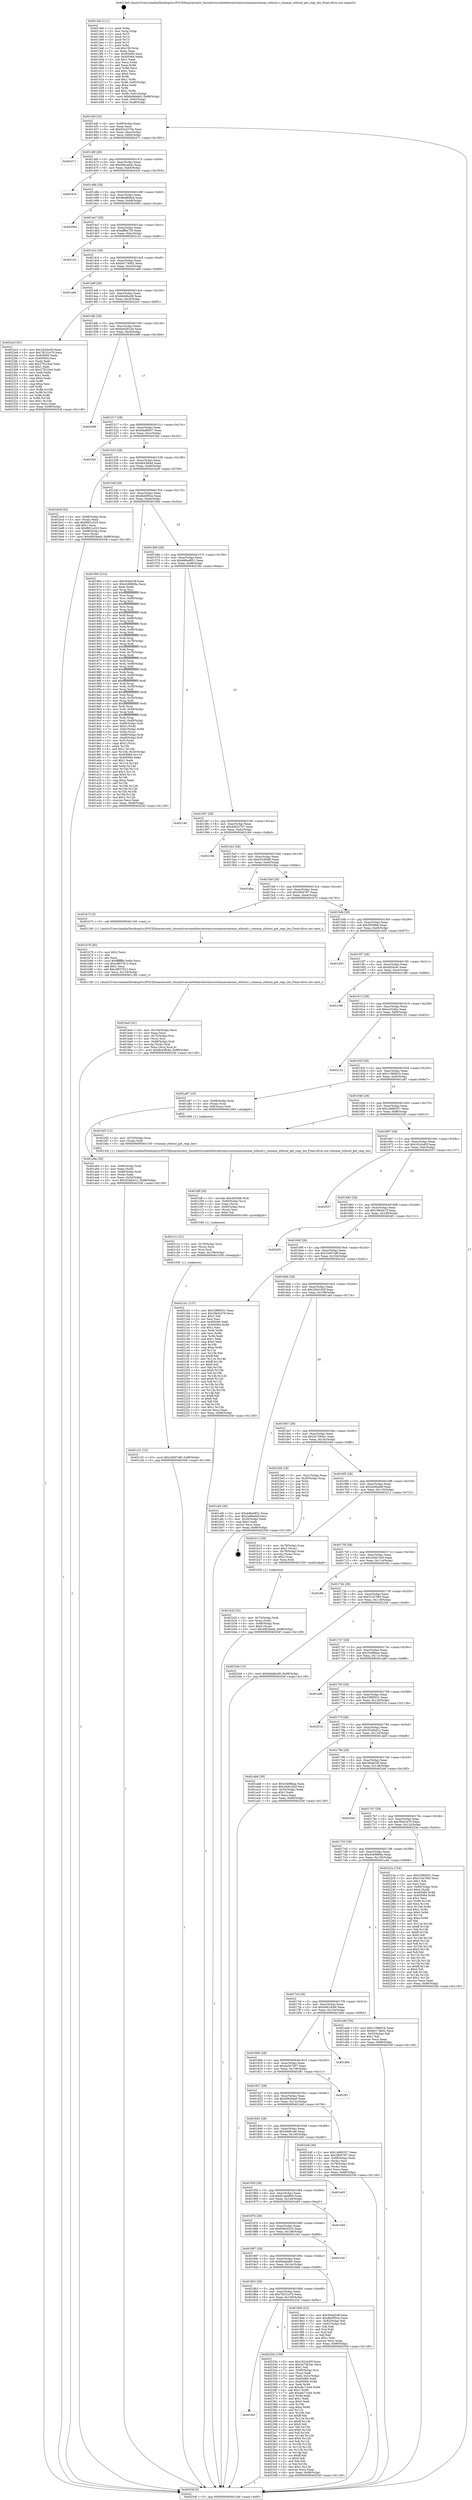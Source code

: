 digraph "0x4013e0" {
  label = "0x4013e0 (/mnt/c/Users/mathe/Desktop/tcc/POCII/binaries/extr_linuxdriversnetethernetstmicrostmmacstmmac_ethtool.c_stmmac_ethtool_get_regs_len_Final-ollvm.out::main(0))"
  labelloc = "t"
  node[shape=record]

  Entry [label="",width=0.3,height=0.3,shape=circle,fillcolor=black,style=filled]
  "0x40144f" [label="{
     0x40144f [32]\l
     | [instrs]\l
     &nbsp;&nbsp;0x40144f \<+6\>: mov -0x98(%rbp),%eax\l
     &nbsp;&nbsp;0x401455 \<+2\>: mov %eax,%ecx\l
     &nbsp;&nbsp;0x401457 \<+6\>: sub $0x92e2270e,%ecx\l
     &nbsp;&nbsp;0x40145d \<+6\>: mov %eax,-0xac(%rbp)\l
     &nbsp;&nbsp;0x401463 \<+6\>: mov %ecx,-0xb0(%rbp)\l
     &nbsp;&nbsp;0x401469 \<+6\>: je 0000000000402471 \<main+0x1091\>\l
  }"]
  "0x402471" [label="{
     0x402471\l
  }", style=dashed]
  "0x40146f" [label="{
     0x40146f [28]\l
     | [instrs]\l
     &nbsp;&nbsp;0x40146f \<+5\>: jmp 0000000000401474 \<main+0x94\>\l
     &nbsp;&nbsp;0x401474 \<+6\>: mov -0xac(%rbp),%eax\l
     &nbsp;&nbsp;0x40147a \<+5\>: sub $0x94bca64c,%eax\l
     &nbsp;&nbsp;0x40147f \<+6\>: mov %eax,-0xb4(%rbp)\l
     &nbsp;&nbsp;0x401485 \<+6\>: je 0000000000402434 \<main+0x1054\>\l
  }"]
  Exit [label="",width=0.3,height=0.3,shape=circle,fillcolor=black,style=filled,peripheries=2]
  "0x402434" [label="{
     0x402434\l
  }", style=dashed]
  "0x40148b" [label="{
     0x40148b [28]\l
     | [instrs]\l
     &nbsp;&nbsp;0x40148b \<+5\>: jmp 0000000000401490 \<main+0xb0\>\l
     &nbsp;&nbsp;0x401490 \<+6\>: mov -0xac(%rbp),%eax\l
     &nbsp;&nbsp;0x401496 \<+5\>: sub $0x9bd806ed,%eax\l
     &nbsp;&nbsp;0x40149b \<+6\>: mov %eax,-0xb8(%rbp)\l
     &nbsp;&nbsp;0x4014a1 \<+6\>: je 0000000000402084 \<main+0xca4\>\l
  }"]
  "0x4018cf" [label="{
     0x4018cf\l
  }", style=dashed]
  "0x402084" [label="{
     0x402084\l
  }", style=dashed]
  "0x4014a7" [label="{
     0x4014a7 [28]\l
     | [instrs]\l
     &nbsp;&nbsp;0x4014a7 \<+5\>: jmp 00000000004014ac \<main+0xcc\>\l
     &nbsp;&nbsp;0x4014ac \<+6\>: mov -0xac(%rbp),%eax\l
     &nbsp;&nbsp;0x4014b2 \<+5\>: sub $0xaff6a729,%eax\l
     &nbsp;&nbsp;0x4014b7 \<+6\>: mov %eax,-0xbc(%rbp)\l
     &nbsp;&nbsp;0x4014bd \<+6\>: je 0000000000402141 \<main+0xd61\>\l
  }"]
  "0x40233e" [label="{
     0x40233e [159]\l
     | [instrs]\l
     &nbsp;&nbsp;0x40233e \<+5\>: mov $0x182cb45f,%eax\l
     &nbsp;&nbsp;0x402343 \<+5\>: mov $0x2a7583ac,%ecx\l
     &nbsp;&nbsp;0x402348 \<+2\>: mov $0x1,%dl\l
     &nbsp;&nbsp;0x40234a \<+7\>: mov -0x90(%rbp),%rsi\l
     &nbsp;&nbsp;0x402351 \<+2\>: mov (%rsi),%edi\l
     &nbsp;&nbsp;0x402353 \<+3\>: mov %edi,-0x2c(%rbp)\l
     &nbsp;&nbsp;0x402356 \<+7\>: mov 0x405060,%edi\l
     &nbsp;&nbsp;0x40235d \<+8\>: mov 0x405064,%r8d\l
     &nbsp;&nbsp;0x402365 \<+3\>: mov %edi,%r9d\l
     &nbsp;&nbsp;0x402368 \<+7\>: sub $0xafa71444,%r9d\l
     &nbsp;&nbsp;0x40236f \<+4\>: sub $0x1,%r9d\l
     &nbsp;&nbsp;0x402373 \<+7\>: add $0xafa71444,%r9d\l
     &nbsp;&nbsp;0x40237a \<+4\>: imul %r9d,%edi\l
     &nbsp;&nbsp;0x40237e \<+3\>: and $0x1,%edi\l
     &nbsp;&nbsp;0x402381 \<+3\>: cmp $0x0,%edi\l
     &nbsp;&nbsp;0x402384 \<+4\>: sete %r10b\l
     &nbsp;&nbsp;0x402388 \<+4\>: cmp $0xa,%r8d\l
     &nbsp;&nbsp;0x40238c \<+4\>: setl %r11b\l
     &nbsp;&nbsp;0x402390 \<+3\>: mov %r10b,%bl\l
     &nbsp;&nbsp;0x402393 \<+3\>: xor $0xff,%bl\l
     &nbsp;&nbsp;0x402396 \<+3\>: mov %r11b,%r14b\l
     &nbsp;&nbsp;0x402399 \<+4\>: xor $0xff,%r14b\l
     &nbsp;&nbsp;0x40239d \<+3\>: xor $0x0,%dl\l
     &nbsp;&nbsp;0x4023a0 \<+3\>: mov %bl,%r15b\l
     &nbsp;&nbsp;0x4023a3 \<+4\>: and $0x0,%r15b\l
     &nbsp;&nbsp;0x4023a7 \<+3\>: and %dl,%r10b\l
     &nbsp;&nbsp;0x4023aa \<+3\>: mov %r14b,%r12b\l
     &nbsp;&nbsp;0x4023ad \<+4\>: and $0x0,%r12b\l
     &nbsp;&nbsp;0x4023b1 \<+3\>: and %dl,%r11b\l
     &nbsp;&nbsp;0x4023b4 \<+3\>: or %r10b,%r15b\l
     &nbsp;&nbsp;0x4023b7 \<+3\>: or %r11b,%r12b\l
     &nbsp;&nbsp;0x4023ba \<+3\>: xor %r12b,%r15b\l
     &nbsp;&nbsp;0x4023bd \<+3\>: or %r14b,%bl\l
     &nbsp;&nbsp;0x4023c0 \<+3\>: xor $0xff,%bl\l
     &nbsp;&nbsp;0x4023c3 \<+3\>: or $0x0,%dl\l
     &nbsp;&nbsp;0x4023c6 \<+2\>: and %dl,%bl\l
     &nbsp;&nbsp;0x4023c8 \<+3\>: or %bl,%r15b\l
     &nbsp;&nbsp;0x4023cb \<+4\>: test $0x1,%r15b\l
     &nbsp;&nbsp;0x4023cf \<+3\>: cmovne %ecx,%eax\l
     &nbsp;&nbsp;0x4023d2 \<+6\>: mov %eax,-0x98(%rbp)\l
     &nbsp;&nbsp;0x4023d8 \<+5\>: jmp 000000000040254f \<main+0x116f\>\l
  }"]
  "0x402141" [label="{
     0x402141\l
  }", style=dashed]
  "0x4014c3" [label="{
     0x4014c3 [28]\l
     | [instrs]\l
     &nbsp;&nbsp;0x4014c3 \<+5\>: jmp 00000000004014c8 \<main+0xe8\>\l
     &nbsp;&nbsp;0x4014c8 \<+6\>: mov -0xac(%rbp),%eax\l
     &nbsp;&nbsp;0x4014ce \<+5\>: sub $0xb0174b02,%eax\l
     &nbsp;&nbsp;0x4014d3 \<+6\>: mov %eax,-0xc0(%rbp)\l
     &nbsp;&nbsp;0x4014d9 \<+6\>: je 0000000000401a66 \<main+0x686\>\l
  }"]
  "0x401c31" [label="{
     0x401c31 [15]\l
     | [instrs]\l
     &nbsp;&nbsp;0x401c31 \<+10\>: movl $0x1b007a8f,-0x98(%rbp)\l
     &nbsp;&nbsp;0x401c3b \<+5\>: jmp 000000000040254f \<main+0x116f\>\l
  }"]
  "0x401a66" [label="{
     0x401a66\l
  }", style=dashed]
  "0x4014df" [label="{
     0x4014df [28]\l
     | [instrs]\l
     &nbsp;&nbsp;0x4014df \<+5\>: jmp 00000000004014e4 \<main+0x104\>\l
     &nbsp;&nbsp;0x4014e4 \<+6\>: mov -0xac(%rbp),%eax\l
     &nbsp;&nbsp;0x4014ea \<+5\>: sub $0xbbddba38,%eax\l
     &nbsp;&nbsp;0x4014ef \<+6\>: mov %eax,-0xc4(%rbp)\l
     &nbsp;&nbsp;0x4014f5 \<+6\>: je 00000000004022e3 \<main+0xf03\>\l
  }"]
  "0x401c1c" [label="{
     0x401c1c [21]\l
     | [instrs]\l
     &nbsp;&nbsp;0x401c1c \<+4\>: mov -0x70(%rbp),%rcx\l
     &nbsp;&nbsp;0x401c20 \<+3\>: mov (%rcx),%rcx\l
     &nbsp;&nbsp;0x401c23 \<+3\>: mov %rcx,%rdi\l
     &nbsp;&nbsp;0x401c26 \<+6\>: mov %eax,-0x158(%rbp)\l
     &nbsp;&nbsp;0x401c2c \<+5\>: call 0000000000401030 \<free@plt\>\l
     | [calls]\l
     &nbsp;&nbsp;0x401030 \{1\} (unknown)\l
  }"]
  "0x4022e3" [label="{
     0x4022e3 [91]\l
     | [instrs]\l
     &nbsp;&nbsp;0x4022e3 \<+5\>: mov $0x182cb45f,%eax\l
     &nbsp;&nbsp;0x4022e8 \<+5\>: mov $0x78231e79,%ecx\l
     &nbsp;&nbsp;0x4022ed \<+7\>: mov 0x405060,%edx\l
     &nbsp;&nbsp;0x4022f4 \<+7\>: mov 0x405064,%esi\l
     &nbsp;&nbsp;0x4022fb \<+2\>: mov %edx,%edi\l
     &nbsp;&nbsp;0x4022fd \<+6\>: add $0x27f223ed,%edi\l
     &nbsp;&nbsp;0x402303 \<+3\>: sub $0x1,%edi\l
     &nbsp;&nbsp;0x402306 \<+6\>: sub $0x27f223ed,%edi\l
     &nbsp;&nbsp;0x40230c \<+3\>: imul %edi,%edx\l
     &nbsp;&nbsp;0x40230f \<+3\>: and $0x1,%edx\l
     &nbsp;&nbsp;0x402312 \<+3\>: cmp $0x0,%edx\l
     &nbsp;&nbsp;0x402315 \<+4\>: sete %r8b\l
     &nbsp;&nbsp;0x402319 \<+3\>: cmp $0xa,%esi\l
     &nbsp;&nbsp;0x40231c \<+4\>: setl %r9b\l
     &nbsp;&nbsp;0x402320 \<+3\>: mov %r8b,%r10b\l
     &nbsp;&nbsp;0x402323 \<+3\>: and %r9b,%r10b\l
     &nbsp;&nbsp;0x402326 \<+3\>: xor %r9b,%r8b\l
     &nbsp;&nbsp;0x402329 \<+3\>: or %r8b,%r10b\l
     &nbsp;&nbsp;0x40232c \<+4\>: test $0x1,%r10b\l
     &nbsp;&nbsp;0x402330 \<+3\>: cmovne %ecx,%eax\l
     &nbsp;&nbsp;0x402333 \<+6\>: mov %eax,-0x98(%rbp)\l
     &nbsp;&nbsp;0x402339 \<+5\>: jmp 000000000040254f \<main+0x116f\>\l
  }"]
  "0x4014fb" [label="{
     0x4014fb [28]\l
     | [instrs]\l
     &nbsp;&nbsp;0x4014fb \<+5\>: jmp 0000000000401500 \<main+0x120\>\l
     &nbsp;&nbsp;0x401500 \<+6\>: mov -0xac(%rbp),%eax\l
     &nbsp;&nbsp;0x401506 \<+5\>: sub $0xbed28144,%eax\l
     &nbsp;&nbsp;0x40150b \<+6\>: mov %eax,-0xc8(%rbp)\l
     &nbsp;&nbsp;0x401511 \<+6\>: je 0000000000402496 \<main+0x10b6\>\l
  }"]
  "0x401bff" [label="{
     0x401bff [29]\l
     | [instrs]\l
     &nbsp;&nbsp;0x401bff \<+10\>: movabs $0x4030d6,%rdi\l
     &nbsp;&nbsp;0x401c09 \<+4\>: mov -0x60(%rbp),%rcx\l
     &nbsp;&nbsp;0x401c0d \<+2\>: mov %eax,(%rcx)\l
     &nbsp;&nbsp;0x401c0f \<+4\>: mov -0x60(%rbp),%rcx\l
     &nbsp;&nbsp;0x401c13 \<+2\>: mov (%rcx),%esi\l
     &nbsp;&nbsp;0x401c15 \<+2\>: mov $0x0,%al\l
     &nbsp;&nbsp;0x401c17 \<+5\>: call 0000000000401040 \<printf@plt\>\l
     | [calls]\l
     &nbsp;&nbsp;0x401040 \{1\} (unknown)\l
  }"]
  "0x402496" [label="{
     0x402496\l
  }", style=dashed]
  "0x401517" [label="{
     0x401517 [28]\l
     | [instrs]\l
     &nbsp;&nbsp;0x401517 \<+5\>: jmp 000000000040151c \<main+0x13c\>\l
     &nbsp;&nbsp;0x40151c \<+6\>: mov -0xac(%rbp),%eax\l
     &nbsp;&nbsp;0x401522 \<+5\>: sub $0xd4af6927,%eax\l
     &nbsp;&nbsp;0x401527 \<+6\>: mov %eax,-0xcc(%rbp)\l
     &nbsp;&nbsp;0x40152d \<+6\>: je 0000000000401fe2 \<main+0xc02\>\l
  }"]
  "0x401ba0" [label="{
     0x401ba0 [41]\l
     | [instrs]\l
     &nbsp;&nbsp;0x401ba0 \<+6\>: mov -0x154(%rbp),%ecx\l
     &nbsp;&nbsp;0x401ba6 \<+3\>: imul %eax,%ecx\l
     &nbsp;&nbsp;0x401ba9 \<+4\>: mov -0x70(%rbp),%rsi\l
     &nbsp;&nbsp;0x401bad \<+3\>: mov (%rsi),%rsi\l
     &nbsp;&nbsp;0x401bb0 \<+4\>: mov -0x68(%rbp),%rdi\l
     &nbsp;&nbsp;0x401bb4 \<+3\>: movslq (%rdi),%rdi\l
     &nbsp;&nbsp;0x401bb7 \<+3\>: mov %ecx,(%rsi,%rdi,4)\l
     &nbsp;&nbsp;0x401bba \<+10\>: movl $0xdb43fb4d,-0x98(%rbp)\l
     &nbsp;&nbsp;0x401bc4 \<+5\>: jmp 000000000040254f \<main+0x116f\>\l
  }"]
  "0x401fe2" [label="{
     0x401fe2\l
  }", style=dashed]
  "0x401533" [label="{
     0x401533 [28]\l
     | [instrs]\l
     &nbsp;&nbsp;0x401533 \<+5\>: jmp 0000000000401538 \<main+0x158\>\l
     &nbsp;&nbsp;0x401538 \<+6\>: mov -0xac(%rbp),%eax\l
     &nbsp;&nbsp;0x40153e \<+5\>: sub $0xdb43fb4d,%eax\l
     &nbsp;&nbsp;0x401543 \<+6\>: mov %eax,-0xd0(%rbp)\l
     &nbsp;&nbsp;0x401549 \<+6\>: je 0000000000401bc9 \<main+0x7e9\>\l
  }"]
  "0x401b78" [label="{
     0x401b78 [40]\l
     | [instrs]\l
     &nbsp;&nbsp;0x401b78 \<+5\>: mov $0x2,%ecx\l
     &nbsp;&nbsp;0x401b7d \<+1\>: cltd\l
     &nbsp;&nbsp;0x401b7e \<+2\>: idiv %ecx\l
     &nbsp;&nbsp;0x401b80 \<+6\>: imul $0xfffffffe,%edx,%ecx\l
     &nbsp;&nbsp;0x401b86 \<+6\>: sub $0xc9837812,%ecx\l
     &nbsp;&nbsp;0x401b8c \<+3\>: add $0x1,%ecx\l
     &nbsp;&nbsp;0x401b8f \<+6\>: add $0xc9837812,%ecx\l
     &nbsp;&nbsp;0x401b95 \<+6\>: mov %ecx,-0x154(%rbp)\l
     &nbsp;&nbsp;0x401b9b \<+5\>: call 0000000000401160 \<next_i\>\l
     | [calls]\l
     &nbsp;&nbsp;0x401160 \{1\} (/mnt/c/Users/mathe/Desktop/tcc/POCII/binaries/extr_linuxdriversnetethernetstmicrostmmacstmmac_ethtool.c_stmmac_ethtool_get_regs_len_Final-ollvm.out::next_i)\l
  }"]
  "0x401bc9" [label="{
     0x401bc9 [42]\l
     | [instrs]\l
     &nbsp;&nbsp;0x401bc9 \<+4\>: mov -0x68(%rbp),%rax\l
     &nbsp;&nbsp;0x401bcd \<+2\>: mov (%rax),%ecx\l
     &nbsp;&nbsp;0x401bcf \<+6\>: add $0xf681a325,%ecx\l
     &nbsp;&nbsp;0x401bd5 \<+3\>: add $0x1,%ecx\l
     &nbsp;&nbsp;0x401bd8 \<+6\>: sub $0xf681a325,%ecx\l
     &nbsp;&nbsp;0x401bde \<+4\>: mov -0x68(%rbp),%rax\l
     &nbsp;&nbsp;0x401be2 \<+2\>: mov %ecx,(%rax)\l
     &nbsp;&nbsp;0x401be4 \<+10\>: movl $0x4f929ae9,-0x98(%rbp)\l
     &nbsp;&nbsp;0x401bee \<+5\>: jmp 000000000040254f \<main+0x116f\>\l
  }"]
  "0x40154f" [label="{
     0x40154f [28]\l
     | [instrs]\l
     &nbsp;&nbsp;0x40154f \<+5\>: jmp 0000000000401554 \<main+0x174\>\l
     &nbsp;&nbsp;0x401554 \<+6\>: mov -0xac(%rbp),%eax\l
     &nbsp;&nbsp;0x40155a \<+5\>: sub $0xdbd5f5ce,%eax\l
     &nbsp;&nbsp;0x40155f \<+6\>: mov %eax,-0xd4(%rbp)\l
     &nbsp;&nbsp;0x401565 \<+6\>: je 000000000040190e \<main+0x52e\>\l
  }"]
  "0x401b2f" [label="{
     0x401b2f [32]\l
     | [instrs]\l
     &nbsp;&nbsp;0x401b2f \<+4\>: mov -0x70(%rbp),%rdi\l
     &nbsp;&nbsp;0x401b33 \<+3\>: mov %rax,(%rdi)\l
     &nbsp;&nbsp;0x401b36 \<+4\>: mov -0x68(%rbp),%rax\l
     &nbsp;&nbsp;0x401b3a \<+6\>: movl $0x0,(%rax)\l
     &nbsp;&nbsp;0x401b40 \<+10\>: movl $0x4f929ae9,-0x98(%rbp)\l
     &nbsp;&nbsp;0x401b4a \<+5\>: jmp 000000000040254f \<main+0x116f\>\l
  }"]
  "0x40190e" [label="{
     0x40190e [314]\l
     | [instrs]\l
     &nbsp;&nbsp;0x40190e \<+5\>: mov $0x364af19f,%eax\l
     &nbsp;&nbsp;0x401913 \<+5\>: mov $0x4269866a,%ecx\l
     &nbsp;&nbsp;0x401918 \<+2\>: xor %edx,%edx\l
     &nbsp;&nbsp;0x40191a \<+3\>: mov %rsp,%rsi\l
     &nbsp;&nbsp;0x40191d \<+4\>: add $0xfffffffffffffff0,%rsi\l
     &nbsp;&nbsp;0x401921 \<+3\>: mov %rsi,%rsp\l
     &nbsp;&nbsp;0x401924 \<+7\>: mov %rsi,-0x90(%rbp)\l
     &nbsp;&nbsp;0x40192b \<+3\>: mov %rsp,%rsi\l
     &nbsp;&nbsp;0x40192e \<+4\>: add $0xfffffffffffffff0,%rsi\l
     &nbsp;&nbsp;0x401932 \<+3\>: mov %rsi,%rsp\l
     &nbsp;&nbsp;0x401935 \<+3\>: mov %rsp,%rdi\l
     &nbsp;&nbsp;0x401938 \<+4\>: add $0xfffffffffffffff0,%rdi\l
     &nbsp;&nbsp;0x40193c \<+3\>: mov %rdi,%rsp\l
     &nbsp;&nbsp;0x40193f \<+7\>: mov %rdi,-0x88(%rbp)\l
     &nbsp;&nbsp;0x401946 \<+3\>: mov %rsp,%rdi\l
     &nbsp;&nbsp;0x401949 \<+4\>: add $0xfffffffffffffff0,%rdi\l
     &nbsp;&nbsp;0x40194d \<+3\>: mov %rdi,%rsp\l
     &nbsp;&nbsp;0x401950 \<+4\>: mov %rdi,-0x80(%rbp)\l
     &nbsp;&nbsp;0x401954 \<+3\>: mov %rsp,%rdi\l
     &nbsp;&nbsp;0x401957 \<+4\>: add $0xfffffffffffffff0,%rdi\l
     &nbsp;&nbsp;0x40195b \<+3\>: mov %rdi,%rsp\l
     &nbsp;&nbsp;0x40195e \<+4\>: mov %rdi,-0x78(%rbp)\l
     &nbsp;&nbsp;0x401962 \<+3\>: mov %rsp,%rdi\l
     &nbsp;&nbsp;0x401965 \<+4\>: add $0xfffffffffffffff0,%rdi\l
     &nbsp;&nbsp;0x401969 \<+3\>: mov %rdi,%rsp\l
     &nbsp;&nbsp;0x40196c \<+4\>: mov %rdi,-0x70(%rbp)\l
     &nbsp;&nbsp;0x401970 \<+3\>: mov %rsp,%rdi\l
     &nbsp;&nbsp;0x401973 \<+4\>: add $0xfffffffffffffff0,%rdi\l
     &nbsp;&nbsp;0x401977 \<+3\>: mov %rdi,%rsp\l
     &nbsp;&nbsp;0x40197a \<+4\>: mov %rdi,-0x68(%rbp)\l
     &nbsp;&nbsp;0x40197e \<+3\>: mov %rsp,%rdi\l
     &nbsp;&nbsp;0x401981 \<+4\>: add $0xfffffffffffffff0,%rdi\l
     &nbsp;&nbsp;0x401985 \<+3\>: mov %rdi,%rsp\l
     &nbsp;&nbsp;0x401988 \<+4\>: mov %rdi,-0x60(%rbp)\l
     &nbsp;&nbsp;0x40198c \<+3\>: mov %rsp,%rdi\l
     &nbsp;&nbsp;0x40198f \<+4\>: add $0xfffffffffffffff0,%rdi\l
     &nbsp;&nbsp;0x401993 \<+3\>: mov %rdi,%rsp\l
     &nbsp;&nbsp;0x401996 \<+4\>: mov %rdi,-0x58(%rbp)\l
     &nbsp;&nbsp;0x40199a \<+3\>: mov %rsp,%rdi\l
     &nbsp;&nbsp;0x40199d \<+4\>: add $0xfffffffffffffff0,%rdi\l
     &nbsp;&nbsp;0x4019a1 \<+3\>: mov %rdi,%rsp\l
     &nbsp;&nbsp;0x4019a4 \<+4\>: mov %rdi,-0x50(%rbp)\l
     &nbsp;&nbsp;0x4019a8 \<+3\>: mov %rsp,%rdi\l
     &nbsp;&nbsp;0x4019ab \<+4\>: add $0xfffffffffffffff0,%rdi\l
     &nbsp;&nbsp;0x4019af \<+3\>: mov %rdi,%rsp\l
     &nbsp;&nbsp;0x4019b2 \<+4\>: mov %rdi,-0x48(%rbp)\l
     &nbsp;&nbsp;0x4019b6 \<+3\>: mov %rsp,%rdi\l
     &nbsp;&nbsp;0x4019b9 \<+4\>: add $0xfffffffffffffff0,%rdi\l
     &nbsp;&nbsp;0x4019bd \<+3\>: mov %rdi,%rsp\l
     &nbsp;&nbsp;0x4019c0 \<+4\>: mov %rdi,-0x40(%rbp)\l
     &nbsp;&nbsp;0x4019c4 \<+7\>: mov -0x90(%rbp),%rdi\l
     &nbsp;&nbsp;0x4019cb \<+6\>: movl $0x0,(%rdi)\l
     &nbsp;&nbsp;0x4019d1 \<+7\>: mov -0x9c(%rbp),%r8d\l
     &nbsp;&nbsp;0x4019d8 \<+3\>: mov %r8d,(%rsi)\l
     &nbsp;&nbsp;0x4019db \<+7\>: mov -0x88(%rbp),%rdi\l
     &nbsp;&nbsp;0x4019e2 \<+7\>: mov -0xa8(%rbp),%r9\l
     &nbsp;&nbsp;0x4019e9 \<+3\>: mov %r9,(%rdi)\l
     &nbsp;&nbsp;0x4019ec \<+3\>: cmpl $0x2,(%rsi)\l
     &nbsp;&nbsp;0x4019ef \<+4\>: setne %r10b\l
     &nbsp;&nbsp;0x4019f3 \<+4\>: and $0x1,%r10b\l
     &nbsp;&nbsp;0x4019f7 \<+4\>: mov %r10b,-0x35(%rbp)\l
     &nbsp;&nbsp;0x4019fb \<+8\>: mov 0x405060,%r11d\l
     &nbsp;&nbsp;0x401a03 \<+7\>: mov 0x405064,%ebx\l
     &nbsp;&nbsp;0x401a0a \<+3\>: sub $0x1,%edx\l
     &nbsp;&nbsp;0x401a0d \<+3\>: mov %r11d,%r14d\l
     &nbsp;&nbsp;0x401a10 \<+3\>: add %edx,%r14d\l
     &nbsp;&nbsp;0x401a13 \<+4\>: imul %r14d,%r11d\l
     &nbsp;&nbsp;0x401a17 \<+4\>: and $0x1,%r11d\l
     &nbsp;&nbsp;0x401a1b \<+4\>: cmp $0x0,%r11d\l
     &nbsp;&nbsp;0x401a1f \<+4\>: sete %r10b\l
     &nbsp;&nbsp;0x401a23 \<+3\>: cmp $0xa,%ebx\l
     &nbsp;&nbsp;0x401a26 \<+4\>: setl %r15b\l
     &nbsp;&nbsp;0x401a2a \<+3\>: mov %r10b,%r12b\l
     &nbsp;&nbsp;0x401a2d \<+3\>: and %r15b,%r12b\l
     &nbsp;&nbsp;0x401a30 \<+3\>: xor %r15b,%r10b\l
     &nbsp;&nbsp;0x401a33 \<+3\>: or %r10b,%r12b\l
     &nbsp;&nbsp;0x401a36 \<+4\>: test $0x1,%r12b\l
     &nbsp;&nbsp;0x401a3a \<+3\>: cmovne %ecx,%eax\l
     &nbsp;&nbsp;0x401a3d \<+6\>: mov %eax,-0x98(%rbp)\l
     &nbsp;&nbsp;0x401a43 \<+5\>: jmp 000000000040254f \<main+0x116f\>\l
  }"]
  "0x40156b" [label="{
     0x40156b [28]\l
     | [instrs]\l
     &nbsp;&nbsp;0x40156b \<+5\>: jmp 0000000000401570 \<main+0x190\>\l
     &nbsp;&nbsp;0x401570 \<+6\>: mov -0xac(%rbp),%eax\l
     &nbsp;&nbsp;0x401576 \<+5\>: sub $0xdd6ed851,%eax\l
     &nbsp;&nbsp;0x40157b \<+6\>: mov %eax,-0xd8(%rbp)\l
     &nbsp;&nbsp;0x401581 \<+6\>: je 000000000040218e \<main+0xdae\>\l
  }"]
  "0x401a9a" [label="{
     0x401a9a [30]\l
     | [instrs]\l
     &nbsp;&nbsp;0x401a9a \<+4\>: mov -0x80(%rbp),%rdi\l
     &nbsp;&nbsp;0x401a9e \<+2\>: mov %eax,(%rdi)\l
     &nbsp;&nbsp;0x401aa0 \<+4\>: mov -0x80(%rbp),%rdi\l
     &nbsp;&nbsp;0x401aa4 \<+2\>: mov (%rdi),%eax\l
     &nbsp;&nbsp;0x401aa6 \<+3\>: mov %eax,-0x34(%rbp)\l
     &nbsp;&nbsp;0x401aa9 \<+10\>: movl $0x352bb412,-0x98(%rbp)\l
     &nbsp;&nbsp;0x401ab3 \<+5\>: jmp 000000000040254f \<main+0x116f\>\l
  }"]
  "0x40218e" [label="{
     0x40218e\l
  }", style=dashed]
  "0x401587" [label="{
     0x401587 [28]\l
     | [instrs]\l
     &nbsp;&nbsp;0x401587 \<+5\>: jmp 000000000040158c \<main+0x1ac\>\l
     &nbsp;&nbsp;0x40158c \<+6\>: mov -0xac(%rbp),%eax\l
     &nbsp;&nbsp;0x401592 \<+5\>: sub $0xdd9227b7,%eax\l
     &nbsp;&nbsp;0x401597 \<+6\>: mov %eax,-0xdc(%rbp)\l
     &nbsp;&nbsp;0x40159d \<+6\>: je 000000000040219d \<main+0xdbd\>\l
  }"]
  "0x4013e0" [label="{
     0x4013e0 [111]\l
     | [instrs]\l
     &nbsp;&nbsp;0x4013e0 \<+1\>: push %rbp\l
     &nbsp;&nbsp;0x4013e1 \<+3\>: mov %rsp,%rbp\l
     &nbsp;&nbsp;0x4013e4 \<+2\>: push %r15\l
     &nbsp;&nbsp;0x4013e6 \<+2\>: push %r14\l
     &nbsp;&nbsp;0x4013e8 \<+2\>: push %r13\l
     &nbsp;&nbsp;0x4013ea \<+2\>: push %r12\l
     &nbsp;&nbsp;0x4013ec \<+1\>: push %rbx\l
     &nbsp;&nbsp;0x4013ed \<+7\>: sub $0x158,%rsp\l
     &nbsp;&nbsp;0x4013f4 \<+2\>: xor %eax,%eax\l
     &nbsp;&nbsp;0x4013f6 \<+7\>: mov 0x405060,%ecx\l
     &nbsp;&nbsp;0x4013fd \<+7\>: mov 0x405064,%edx\l
     &nbsp;&nbsp;0x401404 \<+3\>: sub $0x1,%eax\l
     &nbsp;&nbsp;0x401407 \<+3\>: mov %ecx,%r8d\l
     &nbsp;&nbsp;0x40140a \<+3\>: add %eax,%r8d\l
     &nbsp;&nbsp;0x40140d \<+4\>: imul %r8d,%ecx\l
     &nbsp;&nbsp;0x401411 \<+3\>: and $0x1,%ecx\l
     &nbsp;&nbsp;0x401414 \<+3\>: cmp $0x0,%ecx\l
     &nbsp;&nbsp;0x401417 \<+4\>: sete %r9b\l
     &nbsp;&nbsp;0x40141b \<+4\>: and $0x1,%r9b\l
     &nbsp;&nbsp;0x40141f \<+7\>: mov %r9b,-0x92(%rbp)\l
     &nbsp;&nbsp;0x401426 \<+3\>: cmp $0xa,%edx\l
     &nbsp;&nbsp;0x401429 \<+4\>: setl %r9b\l
     &nbsp;&nbsp;0x40142d \<+4\>: and $0x1,%r9b\l
     &nbsp;&nbsp;0x401431 \<+7\>: mov %r9b,-0x91(%rbp)\l
     &nbsp;&nbsp;0x401438 \<+10\>: movl $0x6dddafe5,-0x98(%rbp)\l
     &nbsp;&nbsp;0x401442 \<+6\>: mov %edi,-0x9c(%rbp)\l
     &nbsp;&nbsp;0x401448 \<+7\>: mov %rsi,-0xa8(%rbp)\l
  }"]
  "0x40219d" [label="{
     0x40219d\l
  }", style=dashed]
  "0x4015a3" [label="{
     0x4015a3 [28]\l
     | [instrs]\l
     &nbsp;&nbsp;0x4015a3 \<+5\>: jmp 00000000004015a8 \<main+0x1c8\>\l
     &nbsp;&nbsp;0x4015a8 \<+6\>: mov -0xac(%rbp),%eax\l
     &nbsp;&nbsp;0x4015ae \<+5\>: sub $0xe3439df0,%eax\l
     &nbsp;&nbsp;0x4015b3 \<+6\>: mov %eax,-0xe0(%rbp)\l
     &nbsp;&nbsp;0x4015b9 \<+6\>: je 0000000000401dba \<main+0x9da\>\l
  }"]
  "0x40254f" [label="{
     0x40254f [5]\l
     | [instrs]\l
     &nbsp;&nbsp;0x40254f \<+5\>: jmp 000000000040144f \<main+0x6f\>\l
  }"]
  "0x401dba" [label="{
     0x401dba\l
  }", style=dashed]
  "0x4015bf" [label="{
     0x4015bf [28]\l
     | [instrs]\l
     &nbsp;&nbsp;0x4015bf \<+5\>: jmp 00000000004015c4 \<main+0x1e4\>\l
     &nbsp;&nbsp;0x4015c4 \<+6\>: mov -0xac(%rbp),%eax\l
     &nbsp;&nbsp;0x4015ca \<+5\>: sub $0x2804787,%eax\l
     &nbsp;&nbsp;0x4015cf \<+6\>: mov %eax,-0xe4(%rbp)\l
     &nbsp;&nbsp;0x4015d5 \<+6\>: je 0000000000401b73 \<main+0x793\>\l
  }"]
  "0x4018b3" [label="{
     0x4018b3 [28]\l
     | [instrs]\l
     &nbsp;&nbsp;0x4018b3 \<+5\>: jmp 00000000004018b8 \<main+0x4d8\>\l
     &nbsp;&nbsp;0x4018b8 \<+6\>: mov -0xac(%rbp),%eax\l
     &nbsp;&nbsp;0x4018be \<+5\>: sub $0x78231e79,%eax\l
     &nbsp;&nbsp;0x4018c3 \<+6\>: mov %eax,-0x150(%rbp)\l
     &nbsp;&nbsp;0x4018c9 \<+6\>: je 000000000040233e \<main+0xf5e\>\l
  }"]
  "0x401b73" [label="{
     0x401b73 [5]\l
     | [instrs]\l
     &nbsp;&nbsp;0x401b73 \<+5\>: call 0000000000401160 \<next_i\>\l
     | [calls]\l
     &nbsp;&nbsp;0x401160 \{1\} (/mnt/c/Users/mathe/Desktop/tcc/POCII/binaries/extr_linuxdriversnetethernetstmicrostmmacstmmac_ethtool.c_stmmac_ethtool_get_regs_len_Final-ollvm.out::next_i)\l
  }"]
  "0x4015db" [label="{
     0x4015db [28]\l
     | [instrs]\l
     &nbsp;&nbsp;0x4015db \<+5\>: jmp 00000000004015e0 \<main+0x200\>\l
     &nbsp;&nbsp;0x4015e0 \<+6\>: mov -0xac(%rbp),%eax\l
     &nbsp;&nbsp;0x4015e6 \<+5\>: sub $0x5950fe8,%eax\l
     &nbsp;&nbsp;0x4015eb \<+6\>: mov %eax,-0xe8(%rbp)\l
     &nbsp;&nbsp;0x4015f1 \<+6\>: je 0000000000401d55 \<main+0x975\>\l
  }"]
  "0x4018d9" [label="{
     0x4018d9 [53]\l
     | [instrs]\l
     &nbsp;&nbsp;0x4018d9 \<+5\>: mov $0x364af19f,%eax\l
     &nbsp;&nbsp;0x4018de \<+5\>: mov $0xdbd5f5ce,%ecx\l
     &nbsp;&nbsp;0x4018e3 \<+6\>: mov -0x92(%rbp),%dl\l
     &nbsp;&nbsp;0x4018e9 \<+7\>: mov -0x91(%rbp),%sil\l
     &nbsp;&nbsp;0x4018f0 \<+3\>: mov %dl,%dil\l
     &nbsp;&nbsp;0x4018f3 \<+3\>: and %sil,%dil\l
     &nbsp;&nbsp;0x4018f6 \<+3\>: xor %sil,%dl\l
     &nbsp;&nbsp;0x4018f9 \<+3\>: or %dl,%dil\l
     &nbsp;&nbsp;0x4018fc \<+4\>: test $0x1,%dil\l
     &nbsp;&nbsp;0x401900 \<+3\>: cmovne %ecx,%eax\l
     &nbsp;&nbsp;0x401903 \<+6\>: mov %eax,-0x98(%rbp)\l
     &nbsp;&nbsp;0x401909 \<+5\>: jmp 000000000040254f \<main+0x116f\>\l
  }"]
  "0x401d55" [label="{
     0x401d55\l
  }", style=dashed]
  "0x4015f7" [label="{
     0x4015f7 [28]\l
     | [instrs]\l
     &nbsp;&nbsp;0x4015f7 \<+5\>: jmp 00000000004015fc \<main+0x21c\>\l
     &nbsp;&nbsp;0x4015fc \<+6\>: mov -0xac(%rbp),%eax\l
     &nbsp;&nbsp;0x401602 \<+5\>: sub $0xaf2dcdc,%eax\l
     &nbsp;&nbsp;0x401607 \<+6\>: mov %eax,-0xec(%rbp)\l
     &nbsp;&nbsp;0x40160d \<+6\>: je 0000000000401c96 \<main+0x8b6\>\l
  }"]
  "0x401897" [label="{
     0x401897 [28]\l
     | [instrs]\l
     &nbsp;&nbsp;0x401897 \<+5\>: jmp 000000000040189c \<main+0x4bc\>\l
     &nbsp;&nbsp;0x40189c \<+6\>: mov -0xac(%rbp),%eax\l
     &nbsp;&nbsp;0x4018a2 \<+5\>: sub $0x6dddafe5,%eax\l
     &nbsp;&nbsp;0x4018a7 \<+6\>: mov %eax,-0x14c(%rbp)\l
     &nbsp;&nbsp;0x4018ad \<+6\>: je 00000000004018d9 \<main+0x4f9\>\l
  }"]
  "0x401c96" [label="{
     0x401c96\l
  }", style=dashed]
  "0x401613" [label="{
     0x401613 [28]\l
     | [instrs]\l
     &nbsp;&nbsp;0x401613 \<+5\>: jmp 0000000000401618 \<main+0x238\>\l
     &nbsp;&nbsp;0x401618 \<+6\>: mov -0xac(%rbp),%eax\l
     &nbsp;&nbsp;0x40161e \<+5\>: sub $0xec024ba,%eax\l
     &nbsp;&nbsp;0x401623 \<+6\>: mov %eax,-0xf0(%rbp)\l
     &nbsp;&nbsp;0x401629 \<+6\>: je 0000000000402132 \<main+0xd52\>\l
  }"]
  "0x401c40" [label="{
     0x401c40\l
  }", style=dashed]
  "0x402132" [label="{
     0x402132\l
  }", style=dashed]
  "0x40162f" [label="{
     0x40162f [28]\l
     | [instrs]\l
     &nbsp;&nbsp;0x40162f \<+5\>: jmp 0000000000401634 \<main+0x254\>\l
     &nbsp;&nbsp;0x401634 \<+6\>: mov -0xac(%rbp),%eax\l
     &nbsp;&nbsp;0x40163a \<+5\>: sub $0x1108661b,%eax\l
     &nbsp;&nbsp;0x40163f \<+6\>: mov %eax,-0xf4(%rbp)\l
     &nbsp;&nbsp;0x401645 \<+6\>: je 0000000000401a87 \<main+0x6a7\>\l
  }"]
  "0x40187b" [label="{
     0x40187b [28]\l
     | [instrs]\l
     &nbsp;&nbsp;0x40187b \<+5\>: jmp 0000000000401880 \<main+0x4a0\>\l
     &nbsp;&nbsp;0x401880 \<+6\>: mov -0xac(%rbp),%eax\l
     &nbsp;&nbsp;0x401886 \<+5\>: sub $0x638c0220,%eax\l
     &nbsp;&nbsp;0x40188b \<+6\>: mov %eax,-0x148(%rbp)\l
     &nbsp;&nbsp;0x401891 \<+6\>: je 0000000000401c40 \<main+0x860\>\l
  }"]
  "0x401a87" [label="{
     0x401a87 [19]\l
     | [instrs]\l
     &nbsp;&nbsp;0x401a87 \<+7\>: mov -0x88(%rbp),%rax\l
     &nbsp;&nbsp;0x401a8e \<+3\>: mov (%rax),%rax\l
     &nbsp;&nbsp;0x401a91 \<+4\>: mov 0x8(%rax),%rdi\l
     &nbsp;&nbsp;0x401a95 \<+5\>: call 0000000000401060 \<atoi@plt\>\l
     | [calls]\l
     &nbsp;&nbsp;0x401060 \{1\} (unknown)\l
  }"]
  "0x40164b" [label="{
     0x40164b [28]\l
     | [instrs]\l
     &nbsp;&nbsp;0x40164b \<+5\>: jmp 0000000000401650 \<main+0x270\>\l
     &nbsp;&nbsp;0x401650 \<+6\>: mov -0xac(%rbp),%eax\l
     &nbsp;&nbsp;0x401656 \<+5\>: sub $0x14660357,%eax\l
     &nbsp;&nbsp;0x40165b \<+6\>: mov %eax,-0xf8(%rbp)\l
     &nbsp;&nbsp;0x401661 \<+6\>: je 0000000000401bf3 \<main+0x813\>\l
  }"]
  "0x401e83" [label="{
     0x401e83\l
  }", style=dashed]
  "0x401bf3" [label="{
     0x401bf3 [12]\l
     | [instrs]\l
     &nbsp;&nbsp;0x401bf3 \<+4\>: mov -0x70(%rbp),%rax\l
     &nbsp;&nbsp;0x401bf7 \<+3\>: mov (%rax),%rdi\l
     &nbsp;&nbsp;0x401bfa \<+5\>: call 00000000004013c0 \<stmmac_ethtool_get_regs_len\>\l
     | [calls]\l
     &nbsp;&nbsp;0x4013c0 \{1\} (/mnt/c/Users/mathe/Desktop/tcc/POCII/binaries/extr_linuxdriversnetethernetstmicrostmmacstmmac_ethtool.c_stmmac_ethtool_get_regs_len_Final-ollvm.out::stmmac_ethtool_get_regs_len)\l
  }"]
  "0x401667" [label="{
     0x401667 [28]\l
     | [instrs]\l
     &nbsp;&nbsp;0x401667 \<+5\>: jmp 000000000040166c \<main+0x28c\>\l
     &nbsp;&nbsp;0x40166c \<+6\>: mov -0xac(%rbp),%eax\l
     &nbsp;&nbsp;0x401672 \<+5\>: sub $0x182cb45f,%eax\l
     &nbsp;&nbsp;0x401677 \<+6\>: mov %eax,-0xfc(%rbp)\l
     &nbsp;&nbsp;0x40167d \<+6\>: je 0000000000402537 \<main+0x1157\>\l
  }"]
  "0x40185f" [label="{
     0x40185f [28]\l
     | [instrs]\l
     &nbsp;&nbsp;0x40185f \<+5\>: jmp 0000000000401864 \<main+0x484\>\l
     &nbsp;&nbsp;0x401864 \<+6\>: mov -0xac(%rbp),%eax\l
     &nbsp;&nbsp;0x40186a \<+5\>: sub $0x61ab485d,%eax\l
     &nbsp;&nbsp;0x40186f \<+6\>: mov %eax,-0x144(%rbp)\l
     &nbsp;&nbsp;0x401875 \<+6\>: je 0000000000401e83 \<main+0xaa3\>\l
  }"]
  "0x402537" [label="{
     0x402537\l
  }", style=dashed]
  "0x401683" [label="{
     0x401683 [28]\l
     | [instrs]\l
     &nbsp;&nbsp;0x401683 \<+5\>: jmp 0000000000401688 \<main+0x2a8\>\l
     &nbsp;&nbsp;0x401688 \<+6\>: mov -0xac(%rbp),%eax\l
     &nbsp;&nbsp;0x40168e \<+5\>: sub $0x19844c7f,%eax\l
     &nbsp;&nbsp;0x401693 \<+6\>: mov %eax,-0x100(%rbp)\l
     &nbsp;&nbsp;0x401699 \<+6\>: je 00000000004024f1 \<main+0x1111\>\l
  }"]
  "0x401e65" [label="{
     0x401e65\l
  }", style=dashed]
  "0x4024f1" [label="{
     0x4024f1\l
  }", style=dashed]
  "0x40169f" [label="{
     0x40169f [28]\l
     | [instrs]\l
     &nbsp;&nbsp;0x40169f \<+5\>: jmp 00000000004016a4 \<main+0x2c4\>\l
     &nbsp;&nbsp;0x4016a4 \<+6\>: mov -0xac(%rbp),%eax\l
     &nbsp;&nbsp;0x4016aa \<+5\>: sub $0x1b007a8f,%eax\l
     &nbsp;&nbsp;0x4016af \<+6\>: mov %eax,-0x104(%rbp)\l
     &nbsp;&nbsp;0x4016b5 \<+6\>: je 00000000004021b1 \<main+0xdd1\>\l
  }"]
  "0x401843" [label="{
     0x401843 [28]\l
     | [instrs]\l
     &nbsp;&nbsp;0x401843 \<+5\>: jmp 0000000000401848 \<main+0x468\>\l
     &nbsp;&nbsp;0x401848 \<+6\>: mov -0xac(%rbp),%eax\l
     &nbsp;&nbsp;0x40184e \<+5\>: sub $0x5d6fccd0,%eax\l
     &nbsp;&nbsp;0x401853 \<+6\>: mov %eax,-0x140(%rbp)\l
     &nbsp;&nbsp;0x401859 \<+6\>: je 0000000000401e65 \<main+0xa85\>\l
  }"]
  "0x4021b1" [label="{
     0x4021b1 [137]\l
     | [instrs]\l
     &nbsp;&nbsp;0x4021b1 \<+5\>: mov $0x33f69531,%eax\l
     &nbsp;&nbsp;0x4021b6 \<+5\>: mov $0x3f4d1b79,%ecx\l
     &nbsp;&nbsp;0x4021bb \<+2\>: mov $0x1,%dl\l
     &nbsp;&nbsp;0x4021bd \<+2\>: xor %esi,%esi\l
     &nbsp;&nbsp;0x4021bf \<+7\>: mov 0x405060,%edi\l
     &nbsp;&nbsp;0x4021c6 \<+8\>: mov 0x405064,%r8d\l
     &nbsp;&nbsp;0x4021ce \<+3\>: sub $0x1,%esi\l
     &nbsp;&nbsp;0x4021d1 \<+3\>: mov %edi,%r9d\l
     &nbsp;&nbsp;0x4021d4 \<+3\>: add %esi,%r9d\l
     &nbsp;&nbsp;0x4021d7 \<+4\>: imul %r9d,%edi\l
     &nbsp;&nbsp;0x4021db \<+3\>: and $0x1,%edi\l
     &nbsp;&nbsp;0x4021de \<+3\>: cmp $0x0,%edi\l
     &nbsp;&nbsp;0x4021e1 \<+4\>: sete %r10b\l
     &nbsp;&nbsp;0x4021e5 \<+4\>: cmp $0xa,%r8d\l
     &nbsp;&nbsp;0x4021e9 \<+4\>: setl %r11b\l
     &nbsp;&nbsp;0x4021ed \<+3\>: mov %r10b,%bl\l
     &nbsp;&nbsp;0x4021f0 \<+3\>: xor $0xff,%bl\l
     &nbsp;&nbsp;0x4021f3 \<+3\>: mov %r11b,%r14b\l
     &nbsp;&nbsp;0x4021f6 \<+4\>: xor $0xff,%r14b\l
     &nbsp;&nbsp;0x4021fa \<+3\>: xor $0x0,%dl\l
     &nbsp;&nbsp;0x4021fd \<+3\>: mov %bl,%r15b\l
     &nbsp;&nbsp;0x402200 \<+4\>: and $0x0,%r15b\l
     &nbsp;&nbsp;0x402204 \<+3\>: and %dl,%r10b\l
     &nbsp;&nbsp;0x402207 \<+3\>: mov %r14b,%r12b\l
     &nbsp;&nbsp;0x40220a \<+4\>: and $0x0,%r12b\l
     &nbsp;&nbsp;0x40220e \<+3\>: and %dl,%r11b\l
     &nbsp;&nbsp;0x402211 \<+3\>: or %r10b,%r15b\l
     &nbsp;&nbsp;0x402214 \<+3\>: or %r11b,%r12b\l
     &nbsp;&nbsp;0x402217 \<+3\>: xor %r12b,%r15b\l
     &nbsp;&nbsp;0x40221a \<+3\>: or %r14b,%bl\l
     &nbsp;&nbsp;0x40221d \<+3\>: xor $0xff,%bl\l
     &nbsp;&nbsp;0x402220 \<+3\>: or $0x0,%dl\l
     &nbsp;&nbsp;0x402223 \<+2\>: and %dl,%bl\l
     &nbsp;&nbsp;0x402225 \<+3\>: or %bl,%r15b\l
     &nbsp;&nbsp;0x402228 \<+4\>: test $0x1,%r15b\l
     &nbsp;&nbsp;0x40222c \<+3\>: cmovne %ecx,%eax\l
     &nbsp;&nbsp;0x40222f \<+6\>: mov %eax,-0x98(%rbp)\l
     &nbsp;&nbsp;0x402235 \<+5\>: jmp 000000000040254f \<main+0x116f\>\l
  }"]
  "0x4016bb" [label="{
     0x4016bb [28]\l
     | [instrs]\l
     &nbsp;&nbsp;0x4016bb \<+5\>: jmp 00000000004016c0 \<main+0x2e0\>\l
     &nbsp;&nbsp;0x4016c0 \<+6\>: mov -0xac(%rbp),%eax\l
     &nbsp;&nbsp;0x4016c6 \<+5\>: sub $0x2840182f,%eax\l
     &nbsp;&nbsp;0x4016cb \<+6\>: mov %eax,-0x108(%rbp)\l
     &nbsp;&nbsp;0x4016d1 \<+6\>: je 0000000000401af4 \<main+0x714\>\l
  }"]
  "0x401b4f" [label="{
     0x401b4f [36]\l
     | [instrs]\l
     &nbsp;&nbsp;0x401b4f \<+5\>: mov $0x14660357,%eax\l
     &nbsp;&nbsp;0x401b54 \<+5\>: mov $0x2804787,%ecx\l
     &nbsp;&nbsp;0x401b59 \<+4\>: mov -0x68(%rbp),%rdx\l
     &nbsp;&nbsp;0x401b5d \<+2\>: mov (%rdx),%esi\l
     &nbsp;&nbsp;0x401b5f \<+4\>: mov -0x78(%rbp),%rdx\l
     &nbsp;&nbsp;0x401b63 \<+2\>: cmp (%rdx),%esi\l
     &nbsp;&nbsp;0x401b65 \<+3\>: cmovl %ecx,%eax\l
     &nbsp;&nbsp;0x401b68 \<+6\>: mov %eax,-0x98(%rbp)\l
     &nbsp;&nbsp;0x401b6e \<+5\>: jmp 000000000040254f \<main+0x116f\>\l
  }"]
  "0x401af4" [label="{
     0x401af4 [30]\l
     | [instrs]\l
     &nbsp;&nbsp;0x401af4 \<+5\>: mov $0xdd6ed851,%eax\l
     &nbsp;&nbsp;0x401af9 \<+5\>: mov $0x2e66addf,%ecx\l
     &nbsp;&nbsp;0x401afe \<+3\>: mov -0x34(%rbp),%edx\l
     &nbsp;&nbsp;0x401b01 \<+3\>: cmp $0x0,%edx\l
     &nbsp;&nbsp;0x401b04 \<+3\>: cmove %ecx,%eax\l
     &nbsp;&nbsp;0x401b07 \<+6\>: mov %eax,-0x98(%rbp)\l
     &nbsp;&nbsp;0x401b0d \<+5\>: jmp 000000000040254f \<main+0x116f\>\l
  }"]
  "0x4016d7" [label="{
     0x4016d7 [28]\l
     | [instrs]\l
     &nbsp;&nbsp;0x4016d7 \<+5\>: jmp 00000000004016dc \<main+0x2fc\>\l
     &nbsp;&nbsp;0x4016dc \<+6\>: mov -0xac(%rbp),%eax\l
     &nbsp;&nbsp;0x4016e2 \<+5\>: sub $0x2a7583ac,%eax\l
     &nbsp;&nbsp;0x4016e7 \<+6\>: mov %eax,-0x10c(%rbp)\l
     &nbsp;&nbsp;0x4016ed \<+6\>: je 00000000004023dd \<main+0xffd\>\l
  }"]
  "0x401827" [label="{
     0x401827 [28]\l
     | [instrs]\l
     &nbsp;&nbsp;0x401827 \<+5\>: jmp 000000000040182c \<main+0x44c\>\l
     &nbsp;&nbsp;0x40182c \<+6\>: mov -0xac(%rbp),%eax\l
     &nbsp;&nbsp;0x401832 \<+5\>: sub $0x4f929ae9,%eax\l
     &nbsp;&nbsp;0x401837 \<+6\>: mov %eax,-0x13c(%rbp)\l
     &nbsp;&nbsp;0x40183d \<+6\>: je 0000000000401b4f \<main+0x76f\>\l
  }"]
  "0x4023dd" [label="{
     0x4023dd [18]\l
     | [instrs]\l
     &nbsp;&nbsp;0x4023dd \<+3\>: mov -0x2c(%rbp),%eax\l
     &nbsp;&nbsp;0x4023e0 \<+4\>: lea -0x28(%rbp),%rsp\l
     &nbsp;&nbsp;0x4023e4 \<+1\>: pop %rbx\l
     &nbsp;&nbsp;0x4023e5 \<+2\>: pop %r12\l
     &nbsp;&nbsp;0x4023e7 \<+2\>: pop %r13\l
     &nbsp;&nbsp;0x4023e9 \<+2\>: pop %r14\l
     &nbsp;&nbsp;0x4023eb \<+2\>: pop %r15\l
     &nbsp;&nbsp;0x4023ed \<+1\>: pop %rbp\l
     &nbsp;&nbsp;0x4023ee \<+1\>: ret\l
  }"]
  "0x4016f3" [label="{
     0x4016f3 [28]\l
     | [instrs]\l
     &nbsp;&nbsp;0x4016f3 \<+5\>: jmp 00000000004016f8 \<main+0x318\>\l
     &nbsp;&nbsp;0x4016f8 \<+6\>: mov -0xac(%rbp),%eax\l
     &nbsp;&nbsp;0x4016fe \<+5\>: sub $0x2e66addf,%eax\l
     &nbsp;&nbsp;0x401703 \<+6\>: mov %eax,-0x110(%rbp)\l
     &nbsp;&nbsp;0x401709 \<+6\>: je 0000000000401b12 \<main+0x732\>\l
  }"]
  "0x401ff1" [label="{
     0x401ff1\l
  }", style=dashed]
  "0x401b12" [label="{
     0x401b12 [29]\l
     | [instrs]\l
     &nbsp;&nbsp;0x401b12 \<+4\>: mov -0x78(%rbp),%rax\l
     &nbsp;&nbsp;0x401b16 \<+6\>: movl $0x1,(%rax)\l
     &nbsp;&nbsp;0x401b1c \<+4\>: mov -0x78(%rbp),%rax\l
     &nbsp;&nbsp;0x401b20 \<+3\>: movslq (%rax),%rax\l
     &nbsp;&nbsp;0x401b23 \<+4\>: shl $0x2,%rax\l
     &nbsp;&nbsp;0x401b27 \<+3\>: mov %rax,%rdi\l
     &nbsp;&nbsp;0x401b2a \<+5\>: call 0000000000401050 \<malloc@plt\>\l
     | [calls]\l
     &nbsp;&nbsp;0x401050 \{1\} (unknown)\l
  }"]
  "0x40170f" [label="{
     0x40170f [28]\l
     | [instrs]\l
     &nbsp;&nbsp;0x40170f \<+5\>: jmp 0000000000401714 \<main+0x334\>\l
     &nbsp;&nbsp;0x401714 \<+6\>: mov -0xac(%rbp),%eax\l
     &nbsp;&nbsp;0x40171a \<+5\>: sub $0x304e7a43,%eax\l
     &nbsp;&nbsp;0x40171f \<+6\>: mov %eax,-0x114(%rbp)\l
     &nbsp;&nbsp;0x401725 \<+6\>: je 0000000000401f0c \<main+0xb2c\>\l
  }"]
  "0x40180b" [label="{
     0x40180b [28]\l
     | [instrs]\l
     &nbsp;&nbsp;0x40180b \<+5\>: jmp 0000000000401810 \<main+0x430\>\l
     &nbsp;&nbsp;0x401810 \<+6\>: mov -0xac(%rbp),%eax\l
     &nbsp;&nbsp;0x401816 \<+5\>: sub $0x4a5b7d57,%eax\l
     &nbsp;&nbsp;0x40181b \<+6\>: mov %eax,-0x138(%rbp)\l
     &nbsp;&nbsp;0x401821 \<+6\>: je 0000000000401ff1 \<main+0xc11\>\l
  }"]
  "0x401f0c" [label="{
     0x401f0c\l
  }", style=dashed]
  "0x40172b" [label="{
     0x40172b [28]\l
     | [instrs]\l
     &nbsp;&nbsp;0x40172b \<+5\>: jmp 0000000000401730 \<main+0x350\>\l
     &nbsp;&nbsp;0x401730 \<+6\>: mov -0xac(%rbp),%eax\l
     &nbsp;&nbsp;0x401736 \<+5\>: sub $0x315e7f60,%eax\l
     &nbsp;&nbsp;0x40173b \<+6\>: mov %eax,-0x118(%rbp)\l
     &nbsp;&nbsp;0x401741 \<+6\>: je 00000000004022d4 \<main+0xef4\>\l
  }"]
  "0x401d64" [label="{
     0x401d64\l
  }", style=dashed]
  "0x4022d4" [label="{
     0x4022d4 [15]\l
     | [instrs]\l
     &nbsp;&nbsp;0x4022d4 \<+10\>: movl $0xbbddba38,-0x98(%rbp)\l
     &nbsp;&nbsp;0x4022de \<+5\>: jmp 000000000040254f \<main+0x116f\>\l
  }"]
  "0x401747" [label="{
     0x401747 [28]\l
     | [instrs]\l
     &nbsp;&nbsp;0x401747 \<+5\>: jmp 000000000040174c \<main+0x36c\>\l
     &nbsp;&nbsp;0x40174c \<+6\>: mov -0xac(%rbp),%eax\l
     &nbsp;&nbsp;0x401752 \<+5\>: sub $0x33ef8baa,%eax\l
     &nbsp;&nbsp;0x401757 \<+6\>: mov %eax,-0x11c(%rbp)\l
     &nbsp;&nbsp;0x40175d \<+6\>: je 0000000000401ad6 \<main+0x6f6\>\l
  }"]
  "0x4017ef" [label="{
     0x4017ef [28]\l
     | [instrs]\l
     &nbsp;&nbsp;0x4017ef \<+5\>: jmp 00000000004017f4 \<main+0x414\>\l
     &nbsp;&nbsp;0x4017f4 \<+6\>: mov -0xac(%rbp),%eax\l
     &nbsp;&nbsp;0x4017fa \<+5\>: sub $0x4481dcb0,%eax\l
     &nbsp;&nbsp;0x4017ff \<+6\>: mov %eax,-0x134(%rbp)\l
     &nbsp;&nbsp;0x401805 \<+6\>: je 0000000000401d64 \<main+0x984\>\l
  }"]
  "0x401ad6" [label="{
     0x401ad6\l
  }", style=dashed]
  "0x401763" [label="{
     0x401763 [28]\l
     | [instrs]\l
     &nbsp;&nbsp;0x401763 \<+5\>: jmp 0000000000401768 \<main+0x388\>\l
     &nbsp;&nbsp;0x401768 \<+6\>: mov -0xac(%rbp),%eax\l
     &nbsp;&nbsp;0x40176e \<+5\>: sub $0x33f69531,%eax\l
     &nbsp;&nbsp;0x401773 \<+6\>: mov %eax,-0x120(%rbp)\l
     &nbsp;&nbsp;0x401779 \<+6\>: je 000000000040251b \<main+0x113b\>\l
  }"]
  "0x401a48" [label="{
     0x401a48 [30]\l
     | [instrs]\l
     &nbsp;&nbsp;0x401a48 \<+5\>: mov $0x1108661b,%eax\l
     &nbsp;&nbsp;0x401a4d \<+5\>: mov $0xb0174b02,%ecx\l
     &nbsp;&nbsp;0x401a52 \<+3\>: mov -0x35(%rbp),%dl\l
     &nbsp;&nbsp;0x401a55 \<+3\>: test $0x1,%dl\l
     &nbsp;&nbsp;0x401a58 \<+3\>: cmovne %ecx,%eax\l
     &nbsp;&nbsp;0x401a5b \<+6\>: mov %eax,-0x98(%rbp)\l
     &nbsp;&nbsp;0x401a61 \<+5\>: jmp 000000000040254f \<main+0x116f\>\l
  }"]
  "0x40251b" [label="{
     0x40251b\l
  }", style=dashed]
  "0x40177f" [label="{
     0x40177f [28]\l
     | [instrs]\l
     &nbsp;&nbsp;0x40177f \<+5\>: jmp 0000000000401784 \<main+0x3a4\>\l
     &nbsp;&nbsp;0x401784 \<+6\>: mov -0xac(%rbp),%eax\l
     &nbsp;&nbsp;0x40178a \<+5\>: sub $0x352bb412,%eax\l
     &nbsp;&nbsp;0x40178f \<+6\>: mov %eax,-0x124(%rbp)\l
     &nbsp;&nbsp;0x401795 \<+6\>: je 0000000000401ab8 \<main+0x6d8\>\l
  }"]
  "0x4017d3" [label="{
     0x4017d3 [28]\l
     | [instrs]\l
     &nbsp;&nbsp;0x4017d3 \<+5\>: jmp 00000000004017d8 \<main+0x3f8\>\l
     &nbsp;&nbsp;0x4017d8 \<+6\>: mov -0xac(%rbp),%eax\l
     &nbsp;&nbsp;0x4017de \<+5\>: sub $0x4269866a,%eax\l
     &nbsp;&nbsp;0x4017e3 \<+6\>: mov %eax,-0x130(%rbp)\l
     &nbsp;&nbsp;0x4017e9 \<+6\>: je 0000000000401a48 \<main+0x668\>\l
  }"]
  "0x401ab8" [label="{
     0x401ab8 [30]\l
     | [instrs]\l
     &nbsp;&nbsp;0x401ab8 \<+5\>: mov $0x33ef8baa,%eax\l
     &nbsp;&nbsp;0x401abd \<+5\>: mov $0x2840182f,%ecx\l
     &nbsp;&nbsp;0x401ac2 \<+3\>: mov -0x34(%rbp),%edx\l
     &nbsp;&nbsp;0x401ac5 \<+3\>: cmp $0x1,%edx\l
     &nbsp;&nbsp;0x401ac8 \<+3\>: cmovl %ecx,%eax\l
     &nbsp;&nbsp;0x401acb \<+6\>: mov %eax,-0x98(%rbp)\l
     &nbsp;&nbsp;0x401ad1 \<+5\>: jmp 000000000040254f \<main+0x116f\>\l
  }"]
  "0x40179b" [label="{
     0x40179b [28]\l
     | [instrs]\l
     &nbsp;&nbsp;0x40179b \<+5\>: jmp 00000000004017a0 \<main+0x3c0\>\l
     &nbsp;&nbsp;0x4017a0 \<+6\>: mov -0xac(%rbp),%eax\l
     &nbsp;&nbsp;0x4017a6 \<+5\>: sub $0x364af19f,%eax\l
     &nbsp;&nbsp;0x4017ab \<+6\>: mov %eax,-0x128(%rbp)\l
     &nbsp;&nbsp;0x4017b1 \<+6\>: je 00000000004023ef \<main+0x100f\>\l
  }"]
  "0x40223a" [label="{
     0x40223a [154]\l
     | [instrs]\l
     &nbsp;&nbsp;0x40223a \<+5\>: mov $0x33f69531,%eax\l
     &nbsp;&nbsp;0x40223f \<+5\>: mov $0x315e7f60,%ecx\l
     &nbsp;&nbsp;0x402244 \<+2\>: mov $0x1,%dl\l
     &nbsp;&nbsp;0x402246 \<+2\>: xor %esi,%esi\l
     &nbsp;&nbsp;0x402248 \<+7\>: mov -0x90(%rbp),%rdi\l
     &nbsp;&nbsp;0x40224f \<+6\>: movl $0x0,(%rdi)\l
     &nbsp;&nbsp;0x402255 \<+8\>: mov 0x405060,%r8d\l
     &nbsp;&nbsp;0x40225d \<+8\>: mov 0x405064,%r9d\l
     &nbsp;&nbsp;0x402265 \<+3\>: sub $0x1,%esi\l
     &nbsp;&nbsp;0x402268 \<+3\>: mov %r8d,%r10d\l
     &nbsp;&nbsp;0x40226b \<+3\>: add %esi,%r10d\l
     &nbsp;&nbsp;0x40226e \<+4\>: imul %r10d,%r8d\l
     &nbsp;&nbsp;0x402272 \<+4\>: and $0x1,%r8d\l
     &nbsp;&nbsp;0x402276 \<+4\>: cmp $0x0,%r8d\l
     &nbsp;&nbsp;0x40227a \<+4\>: sete %r11b\l
     &nbsp;&nbsp;0x40227e \<+4\>: cmp $0xa,%r9d\l
     &nbsp;&nbsp;0x402282 \<+3\>: setl %bl\l
     &nbsp;&nbsp;0x402285 \<+3\>: mov %r11b,%r14b\l
     &nbsp;&nbsp;0x402288 \<+4\>: xor $0xff,%r14b\l
     &nbsp;&nbsp;0x40228c \<+3\>: mov %bl,%r15b\l
     &nbsp;&nbsp;0x40228f \<+4\>: xor $0xff,%r15b\l
     &nbsp;&nbsp;0x402293 \<+3\>: xor $0x0,%dl\l
     &nbsp;&nbsp;0x402296 \<+3\>: mov %r14b,%r12b\l
     &nbsp;&nbsp;0x402299 \<+4\>: and $0x0,%r12b\l
     &nbsp;&nbsp;0x40229d \<+3\>: and %dl,%r11b\l
     &nbsp;&nbsp;0x4022a0 \<+3\>: mov %r15b,%r13b\l
     &nbsp;&nbsp;0x4022a3 \<+4\>: and $0x0,%r13b\l
     &nbsp;&nbsp;0x4022a7 \<+2\>: and %dl,%bl\l
     &nbsp;&nbsp;0x4022a9 \<+3\>: or %r11b,%r12b\l
     &nbsp;&nbsp;0x4022ac \<+3\>: or %bl,%r13b\l
     &nbsp;&nbsp;0x4022af \<+3\>: xor %r13b,%r12b\l
     &nbsp;&nbsp;0x4022b2 \<+3\>: or %r15b,%r14b\l
     &nbsp;&nbsp;0x4022b5 \<+4\>: xor $0xff,%r14b\l
     &nbsp;&nbsp;0x4022b9 \<+3\>: or $0x0,%dl\l
     &nbsp;&nbsp;0x4022bc \<+3\>: and %dl,%r14b\l
     &nbsp;&nbsp;0x4022bf \<+3\>: or %r14b,%r12b\l
     &nbsp;&nbsp;0x4022c2 \<+4\>: test $0x1,%r12b\l
     &nbsp;&nbsp;0x4022c6 \<+3\>: cmovne %ecx,%eax\l
     &nbsp;&nbsp;0x4022c9 \<+6\>: mov %eax,-0x98(%rbp)\l
     &nbsp;&nbsp;0x4022cf \<+5\>: jmp 000000000040254f \<main+0x116f\>\l
  }"]
  "0x4023ef" [label="{
     0x4023ef\l
  }", style=dashed]
  "0x4017b7" [label="{
     0x4017b7 [28]\l
     | [instrs]\l
     &nbsp;&nbsp;0x4017b7 \<+5\>: jmp 00000000004017bc \<main+0x3dc\>\l
     &nbsp;&nbsp;0x4017bc \<+6\>: mov -0xac(%rbp),%eax\l
     &nbsp;&nbsp;0x4017c2 \<+5\>: sub $0x3f4d1b79,%eax\l
     &nbsp;&nbsp;0x4017c7 \<+6\>: mov %eax,-0x12c(%rbp)\l
     &nbsp;&nbsp;0x4017cd \<+6\>: je 000000000040223a \<main+0xe5a\>\l
  }"]
  Entry -> "0x4013e0" [label=" 1"]
  "0x40144f" -> "0x402471" [label=" 0"]
  "0x40144f" -> "0x40146f" [label=" 18"]
  "0x4023dd" -> Exit [label=" 1"]
  "0x40146f" -> "0x402434" [label=" 0"]
  "0x40146f" -> "0x40148b" [label=" 18"]
  "0x40233e" -> "0x40254f" [label=" 1"]
  "0x40148b" -> "0x402084" [label=" 0"]
  "0x40148b" -> "0x4014a7" [label=" 18"]
  "0x4018b3" -> "0x4018cf" [label=" 0"]
  "0x4014a7" -> "0x402141" [label=" 0"]
  "0x4014a7" -> "0x4014c3" [label=" 18"]
  "0x4018b3" -> "0x40233e" [label=" 1"]
  "0x4014c3" -> "0x401a66" [label=" 0"]
  "0x4014c3" -> "0x4014df" [label=" 18"]
  "0x4022e3" -> "0x40254f" [label=" 1"]
  "0x4014df" -> "0x4022e3" [label=" 1"]
  "0x4014df" -> "0x4014fb" [label=" 17"]
  "0x4022d4" -> "0x40254f" [label=" 1"]
  "0x4014fb" -> "0x402496" [label=" 0"]
  "0x4014fb" -> "0x401517" [label=" 17"]
  "0x40223a" -> "0x40254f" [label=" 1"]
  "0x401517" -> "0x401fe2" [label=" 0"]
  "0x401517" -> "0x401533" [label=" 17"]
  "0x4021b1" -> "0x40254f" [label=" 1"]
  "0x401533" -> "0x401bc9" [label=" 1"]
  "0x401533" -> "0x40154f" [label=" 16"]
  "0x401c31" -> "0x40254f" [label=" 1"]
  "0x40154f" -> "0x40190e" [label=" 1"]
  "0x40154f" -> "0x40156b" [label=" 15"]
  "0x401c1c" -> "0x401c31" [label=" 1"]
  "0x40156b" -> "0x40218e" [label=" 0"]
  "0x40156b" -> "0x401587" [label=" 15"]
  "0x401bff" -> "0x401c1c" [label=" 1"]
  "0x401587" -> "0x40219d" [label=" 0"]
  "0x401587" -> "0x4015a3" [label=" 15"]
  "0x401bc9" -> "0x40254f" [label=" 1"]
  "0x4015a3" -> "0x401dba" [label=" 0"]
  "0x4015a3" -> "0x4015bf" [label=" 15"]
  "0x401ba0" -> "0x40254f" [label=" 1"]
  "0x4015bf" -> "0x401b73" [label=" 1"]
  "0x4015bf" -> "0x4015db" [label=" 14"]
  "0x401b78" -> "0x401ba0" [label=" 1"]
  "0x4015db" -> "0x401d55" [label=" 0"]
  "0x4015db" -> "0x4015f7" [label=" 14"]
  "0x401b73" -> "0x401b78" [label=" 1"]
  "0x4015f7" -> "0x401c96" [label=" 0"]
  "0x4015f7" -> "0x401613" [label=" 14"]
  "0x401b2f" -> "0x40254f" [label=" 1"]
  "0x401613" -> "0x402132" [label=" 0"]
  "0x401613" -> "0x40162f" [label=" 14"]
  "0x401b12" -> "0x401b2f" [label=" 1"]
  "0x40162f" -> "0x401a87" [label=" 1"]
  "0x40162f" -> "0x40164b" [label=" 13"]
  "0x401ab8" -> "0x40254f" [label=" 1"]
  "0x40164b" -> "0x401bf3" [label=" 1"]
  "0x40164b" -> "0x401667" [label=" 12"]
  "0x401a9a" -> "0x40254f" [label=" 1"]
  "0x401667" -> "0x402537" [label=" 0"]
  "0x401667" -> "0x401683" [label=" 12"]
  "0x401a48" -> "0x40254f" [label=" 1"]
  "0x401683" -> "0x4024f1" [label=" 0"]
  "0x401683" -> "0x40169f" [label=" 12"]
  "0x40190e" -> "0x40254f" [label=" 1"]
  "0x40169f" -> "0x4021b1" [label=" 1"]
  "0x40169f" -> "0x4016bb" [label=" 11"]
  "0x40254f" -> "0x40144f" [label=" 17"]
  "0x4016bb" -> "0x401af4" [label=" 1"]
  "0x4016bb" -> "0x4016d7" [label=" 10"]
  "0x4013e0" -> "0x40144f" [label=" 1"]
  "0x4016d7" -> "0x4023dd" [label=" 1"]
  "0x4016d7" -> "0x4016f3" [label=" 9"]
  "0x401897" -> "0x4018b3" [label=" 1"]
  "0x4016f3" -> "0x401b12" [label=" 1"]
  "0x4016f3" -> "0x40170f" [label=" 8"]
  "0x401897" -> "0x4018d9" [label=" 1"]
  "0x40170f" -> "0x401f0c" [label=" 0"]
  "0x40170f" -> "0x40172b" [label=" 8"]
  "0x40187b" -> "0x401897" [label=" 2"]
  "0x40172b" -> "0x4022d4" [label=" 1"]
  "0x40172b" -> "0x401747" [label=" 7"]
  "0x40187b" -> "0x401c40" [label=" 0"]
  "0x401747" -> "0x401ad6" [label=" 0"]
  "0x401747" -> "0x401763" [label=" 7"]
  "0x40185f" -> "0x40187b" [label=" 2"]
  "0x401763" -> "0x40251b" [label=" 0"]
  "0x401763" -> "0x40177f" [label=" 7"]
  "0x40185f" -> "0x401e83" [label=" 0"]
  "0x40177f" -> "0x401ab8" [label=" 1"]
  "0x40177f" -> "0x40179b" [label=" 6"]
  "0x401843" -> "0x40185f" [label=" 2"]
  "0x40179b" -> "0x4023ef" [label=" 0"]
  "0x40179b" -> "0x4017b7" [label=" 6"]
  "0x401843" -> "0x401e65" [label=" 0"]
  "0x4017b7" -> "0x40223a" [label=" 1"]
  "0x4017b7" -> "0x4017d3" [label=" 5"]
  "0x401a87" -> "0x401a9a" [label=" 1"]
  "0x4017d3" -> "0x401a48" [label=" 1"]
  "0x4017d3" -> "0x4017ef" [label=" 4"]
  "0x401af4" -> "0x40254f" [label=" 1"]
  "0x4017ef" -> "0x401d64" [label=" 0"]
  "0x4017ef" -> "0x40180b" [label=" 4"]
  "0x401b4f" -> "0x40254f" [label=" 2"]
  "0x40180b" -> "0x401ff1" [label=" 0"]
  "0x40180b" -> "0x401827" [label=" 4"]
  "0x4018d9" -> "0x40254f" [label=" 1"]
  "0x401827" -> "0x401b4f" [label=" 2"]
  "0x401827" -> "0x401843" [label=" 2"]
  "0x401bf3" -> "0x401bff" [label=" 1"]
}
